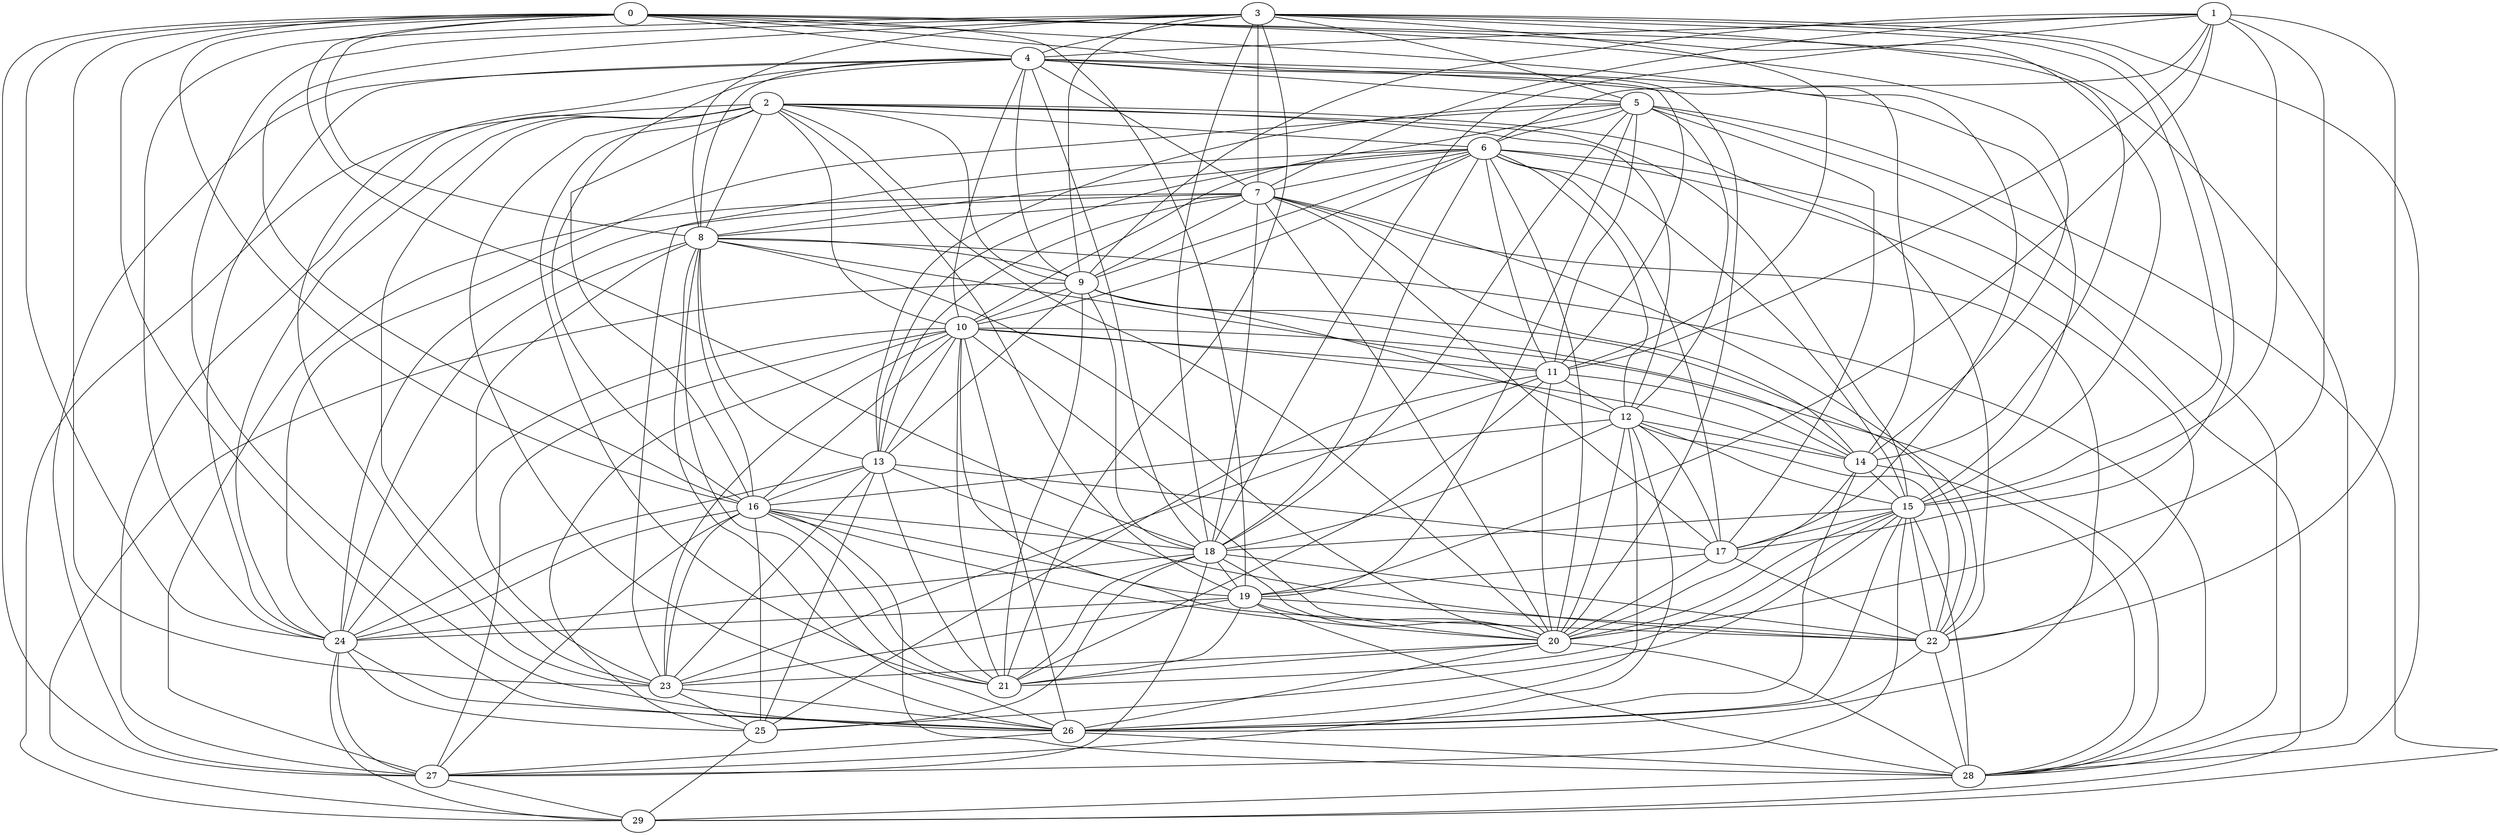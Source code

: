 graph example_graph {
	0 -- 4;
	0 -- 8;
	0 -- 14;
	0 -- 15;
	0 -- 16;
	0 -- 17;
	0 -- 18;
	0 -- 19;
	0 -- 20;
	0 -- 23;
	0 -- 24;
	0 -- 26;
	0 -- 27;
	0 -- 28;
	1 -- 4;
	1 -- 6;
	1 -- 7;
	1 -- 9;
	1 -- 11;
	1 -- 15;
	1 -- 18;
	1 -- 19;
	1 -- 20;
	1 -- 22;
	2 -- 6;
	2 -- 8;
	2 -- 9;
	2 -- 10;
	2 -- 12;
	2 -- 15;
	2 -- 16;
	2 -- 19;
	2 -- 20;
	2 -- 21;
	2 -- 22;
	2 -- 23;
	2 -- 24;
	2 -- 26;
	2 -- 27;
	2 -- 29;
	3 -- 4;
	3 -- 5;
	3 -- 7;
	3 -- 8;
	3 -- 9;
	3 -- 11;
	3 -- 14;
	3 -- 15;
	3 -- 16;
	3 -- 17;
	3 -- 18;
	3 -- 21;
	3 -- 24;
	3 -- 26;
	3 -- 28;
	4 -- 5;
	4 -- 7;
	4 -- 8;
	4 -- 9;
	4 -- 10;
	4 -- 11;
	4 -- 14;
	4 -- 15;
	4 -- 16;
	4 -- 18;
	4 -- 23;
	4 -- 24;
	4 -- 27;
	5 -- 6;
	5 -- 10;
	5 -- 11;
	5 -- 12;
	5 -- 13;
	5 -- 17;
	5 -- 18;
	5 -- 19;
	5 -- 24;
	5 -- 28;
	5 -- 29;
	6 -- 7;
	6 -- 8;
	6 -- 9;
	6 -- 10;
	6 -- 11;
	6 -- 12;
	6 -- 13;
	6 -- 15;
	6 -- 17;
	6 -- 18;
	6 -- 20;
	6 -- 22;
	6 -- 23;
	6 -- 29;
	7 -- 8;
	7 -- 9;
	7 -- 13;
	7 -- 14;
	7 -- 17;
	7 -- 18;
	7 -- 20;
	7 -- 22;
	7 -- 24;
	7 -- 26;
	7 -- 27;
	8 -- 9;
	8 -- 11;
	8 -- 13;
	8 -- 16;
	8 -- 20;
	8 -- 21;
	8 -- 23;
	8 -- 24;
	8 -- 26;
	8 -- 28;
	9 -- 10;
	9 -- 12;
	9 -- 13;
	9 -- 14;
	9 -- 18;
	9 -- 21;
	9 -- 22;
	9 -- 29;
	10 -- 11;
	10 -- 13;
	10 -- 14;
	10 -- 16;
	10 -- 19;
	10 -- 20;
	10 -- 21;
	10 -- 23;
	10 -- 24;
	10 -- 25;
	10 -- 26;
	10 -- 27;
	10 -- 28;
	11 -- 12;
	11 -- 14;
	11 -- 20;
	11 -- 21;
	11 -- 23;
	11 -- 25;
	12 -- 14;
	12 -- 15;
	12 -- 16;
	12 -- 17;
	12 -- 18;
	12 -- 20;
	12 -- 22;
	12 -- 26;
	12 -- 27;
	13 -- 16;
	13 -- 17;
	13 -- 21;
	13 -- 22;
	13 -- 23;
	13 -- 24;
	13 -- 25;
	14 -- 15;
	14 -- 20;
	14 -- 26;
	14 -- 28;
	15 -- 17;
	15 -- 18;
	15 -- 20;
	15 -- 21;
	15 -- 22;
	15 -- 25;
	15 -- 26;
	15 -- 27;
	15 -- 28;
	16 -- 18;
	16 -- 20;
	16 -- 21;
	16 -- 22;
	16 -- 23;
	16 -- 24;
	16 -- 25;
	16 -- 27;
	16 -- 28;
	17 -- 19;
	17 -- 20;
	17 -- 22;
	18 -- 19;
	18 -- 20;
	18 -- 21;
	18 -- 22;
	18 -- 24;
	18 -- 25;
	18 -- 27;
	19 -- 20;
	19 -- 21;
	19 -- 22;
	19 -- 23;
	19 -- 24;
	19 -- 28;
	20 -- 21;
	20 -- 23;
	20 -- 26;
	20 -- 28;
	22 -- 26;
	22 -- 28;
	23 -- 25;
	23 -- 26;
	24 -- 25;
	24 -- 26;
	24 -- 27;
	24 -- 29;
	25 -- 29;
	26 -- 27;
	26 -- 28;
	27 -- 29;
	28 -- 29;
}
